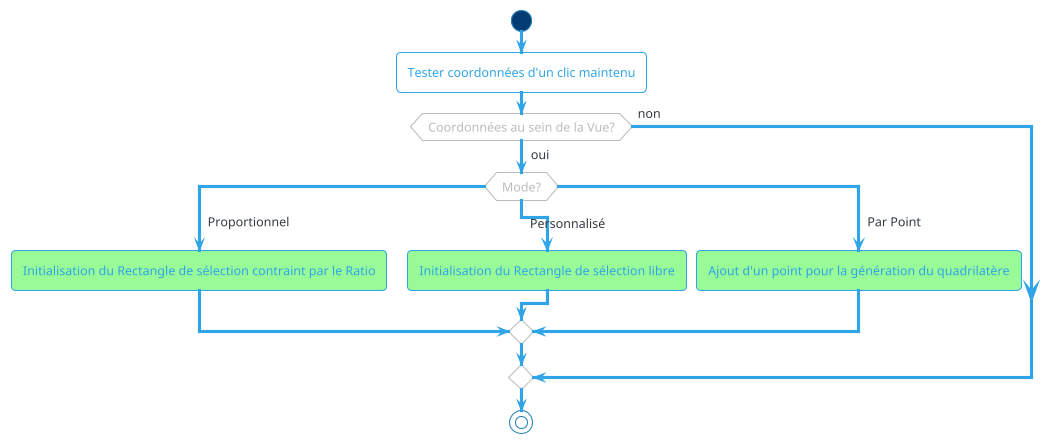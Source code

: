 @startuml MeS Dessin Proportionnel/Personnalisé/Par Point

start
!theme cerulean-outline

  :Tester coordonnées d'un clic maintenu;

if (Coordonnées au sein de la Vue?) then (oui)
switch (Mode?)
case ( Proportionnel )
  #palegreen:Initialisation du Rectangle de sélection contraint par le Ratio;
case ( Personnalisé ) 
  #palegreen:Initialisation du Rectangle de sélection libre;
case ( Par Point )
  #palegreen:Ajout d'un point pour la génération du quadrilatère;

endswitch
else (non)
endif

stop
